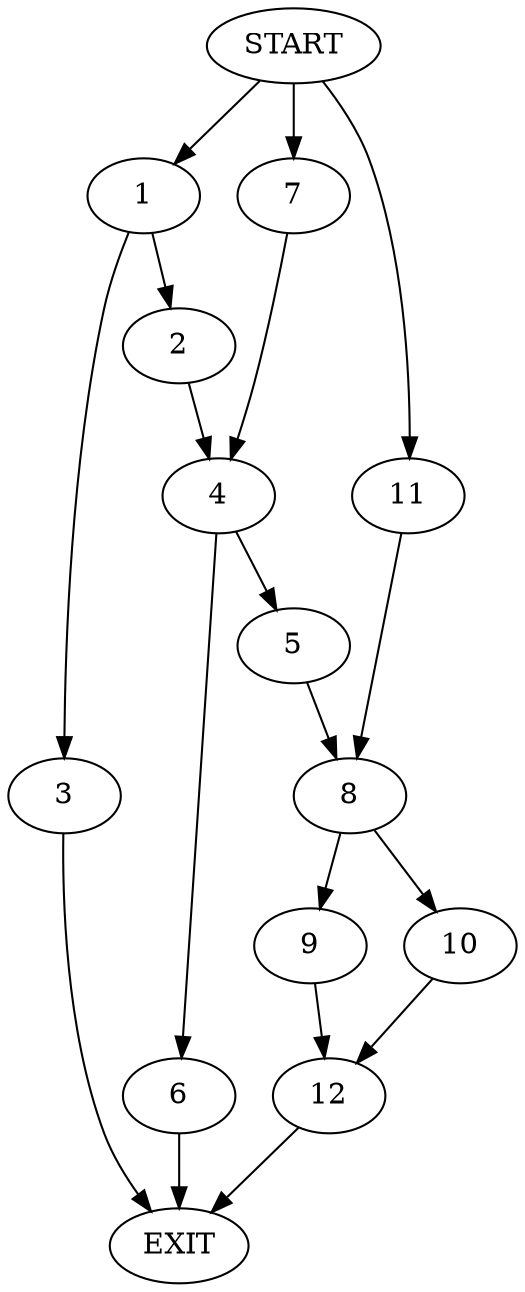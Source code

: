 digraph {
0 [label="START"]
13 [label="EXIT"]
0 -> 1
1 -> 2
1 -> 3
2 -> 4
3 -> 13
4 -> 5
4 -> 6
0 -> 7
7 -> 4
6 -> 13
5 -> 8
8 -> 9
8 -> 10
0 -> 11
11 -> 8
10 -> 12
9 -> 12
12 -> 13
}

